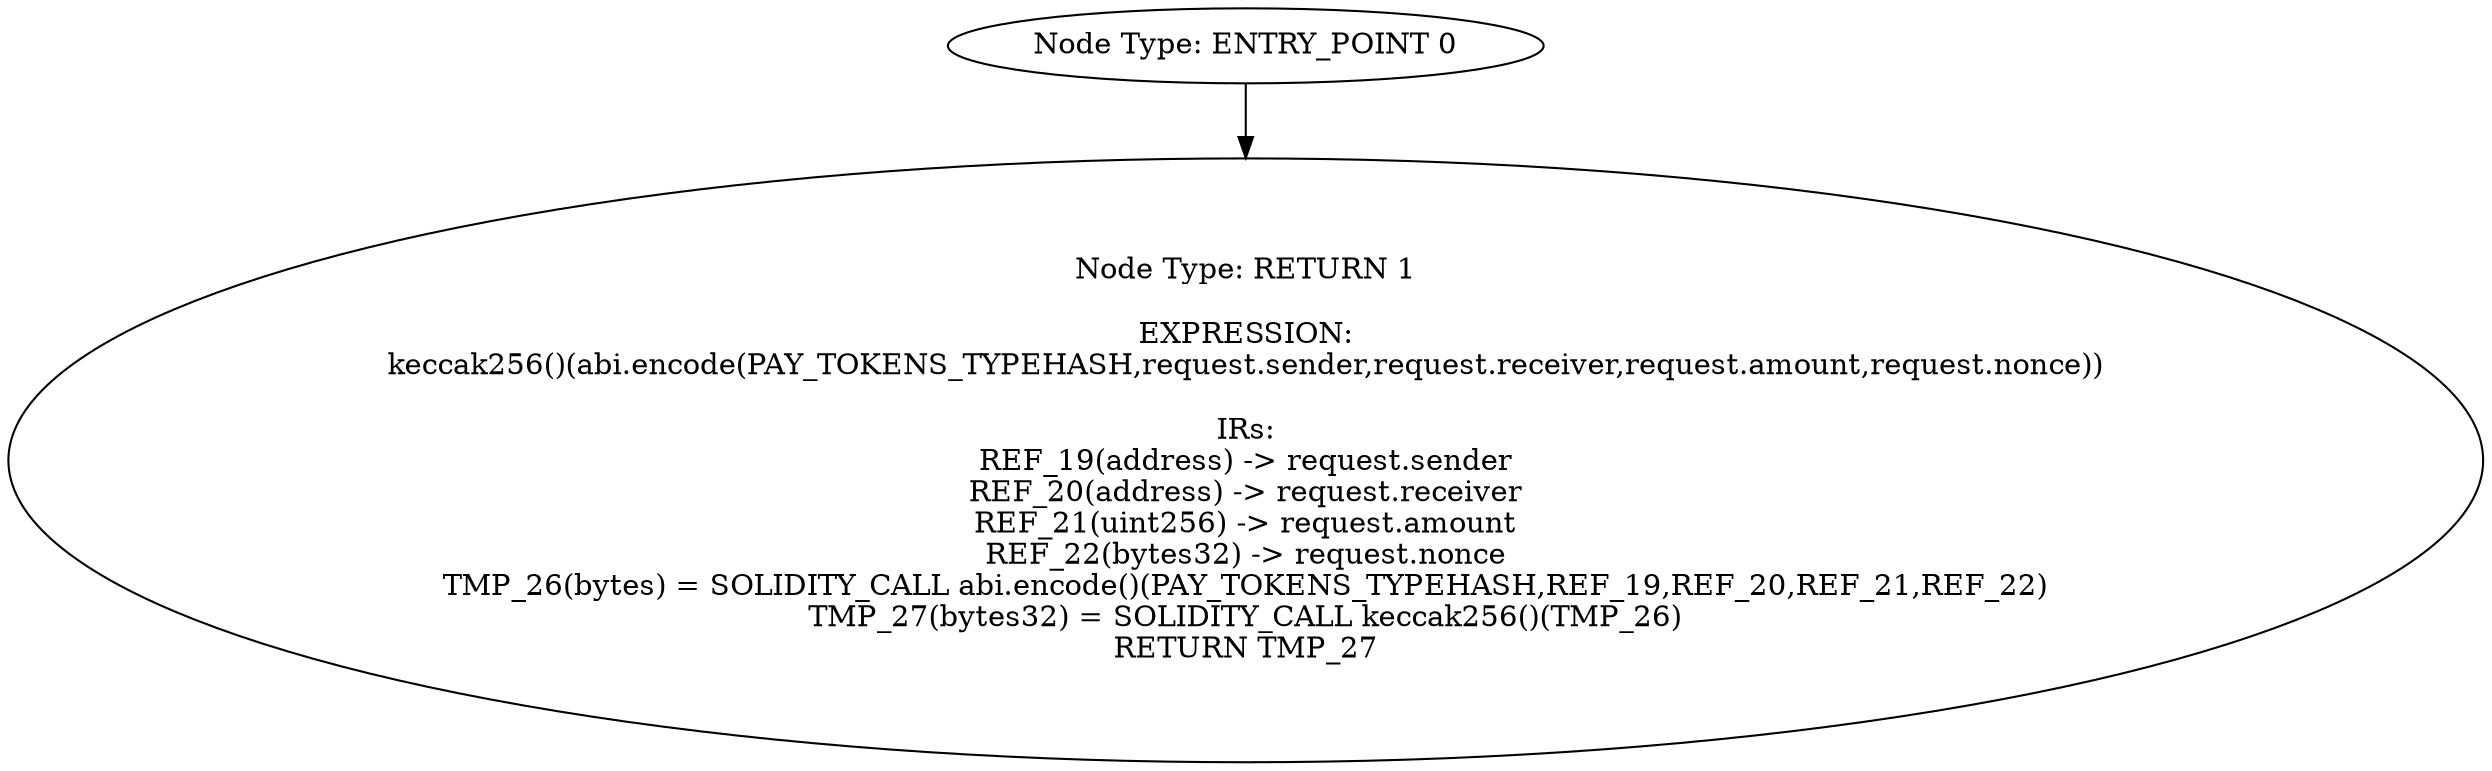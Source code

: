 digraph{
0[label="Node Type: ENTRY_POINT 0
"];
0->1;
1[label="Node Type: RETURN 1

EXPRESSION:
keccak256()(abi.encode(PAY_TOKENS_TYPEHASH,request.sender,request.receiver,request.amount,request.nonce))

IRs:
REF_19(address) -> request.sender
REF_20(address) -> request.receiver
REF_21(uint256) -> request.amount
REF_22(bytes32) -> request.nonce
TMP_26(bytes) = SOLIDITY_CALL abi.encode()(PAY_TOKENS_TYPEHASH,REF_19,REF_20,REF_21,REF_22)
TMP_27(bytes32) = SOLIDITY_CALL keccak256()(TMP_26)
RETURN TMP_27"];
}
